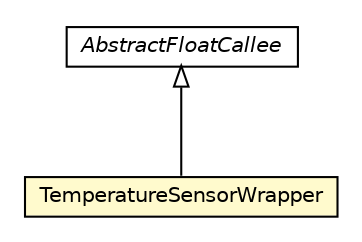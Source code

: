 #!/usr/local/bin/dot
#
# Class diagram 
# Generated by UMLGraph version R5_6-24-gf6e263 (http://www.umlgraph.org/)
#

digraph G {
	edge [fontname="Helvetica",fontsize=10,labelfontname="Helvetica",labelfontsize=10];
	node [fontname="Helvetica",fontsize=10,shape=plaintext];
	nodesep=0.25;
	ranksep=0.5;
	// org.universAAL.lddi.smarthome.exporter.devices.TemperatureSensorWrapper
	c7807233 [label=<<table title="org.universAAL.lddi.smarthome.exporter.devices.TemperatureSensorWrapper" border="0" cellborder="1" cellspacing="0" cellpadding="2" port="p" bgcolor="lemonChiffon" href="./TemperatureSensorWrapper.html">
		<tr><td><table border="0" cellspacing="0" cellpadding="1">
<tr><td align="center" balign="center"> TemperatureSensorWrapper </td></tr>
		</table></td></tr>
		</table>>, URL="./TemperatureSensorWrapper.html", fontname="Helvetica", fontcolor="black", fontsize=10.0];
	// org.universAAL.lddi.smarthome.exporter.devices.AbstractFloatCallee
	c7807251 [label=<<table title="org.universAAL.lddi.smarthome.exporter.devices.AbstractFloatCallee" border="0" cellborder="1" cellspacing="0" cellpadding="2" port="p" href="./AbstractFloatCallee.html">
		<tr><td><table border="0" cellspacing="0" cellpadding="1">
<tr><td align="center" balign="center"><font face="Helvetica-Oblique"> AbstractFloatCallee </font></td></tr>
		</table></td></tr>
		</table>>, URL="./AbstractFloatCallee.html", fontname="Helvetica", fontcolor="black", fontsize=10.0];
	//org.universAAL.lddi.smarthome.exporter.devices.TemperatureSensorWrapper extends org.universAAL.lddi.smarthome.exporter.devices.AbstractFloatCallee
	c7807251:p -> c7807233:p [dir=back,arrowtail=empty];
}

